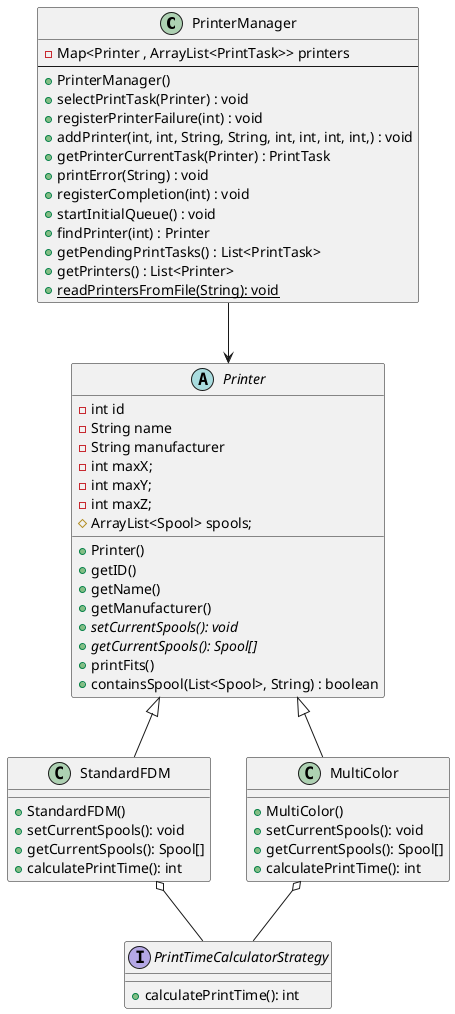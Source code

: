 @startuml
class PrinterManager{
    - Map<Printer , ArrayList<PrintTask>> printers
--
    + PrinterManager()
    + selectPrintTask(Printer) : void
    + registerPrinterFailure(int) : void
    + addPrinter(int, int, String, String, int, int, int, int,) : void
    + getPrinterCurrentTask(Printer) : PrintTask
    + printError(String) : void
    + registerCompletion(int) : void
  + startInitialQueue() : void
  + findPrinter(int) : Printer
  + getPendingPrintTasks() : List<PrintTask>
  + getPrinters() : List<Printer>
  + {static}readPrintersFromFile(String): void
}
abstract class Printer{
- int id
- String name
- String manufacturer
- int maxX;
- int maxY;
- int maxZ;
# ArrayList<Spool> spools;
+ Printer()
+ getID()
+ getName()
+ getManufacturer()
+ {abstract} setCurrentSpools(): void
+ {abstract} getCurrentSpools(): Spool[]
+ printFits()
+ containsSpool(List<Spool>, String) : boolean
}
class StandardFDM{
+ StandardFDM()
+ setCurrentSpools(): void
+ getCurrentSpools(): Spool[]
+ calculatePrintTime(): int
}
class MultiColor{
+ MultiColor()
+ setCurrentSpools(): void
+ getCurrentSpools(): Spool[]
+ calculatePrintTime(): int
}

interface PrintTimeCalculatorStrategy{
 + calculatePrintTime(): int
}

PrinterManager --> Printer
Printer <|-- StandardFDM
Printer <|-- MultiColor
StandardFDM o-- PrintTimeCalculatorStrategy
MultiColor o-- PrintTimeCalculatorStrategy

@enduml